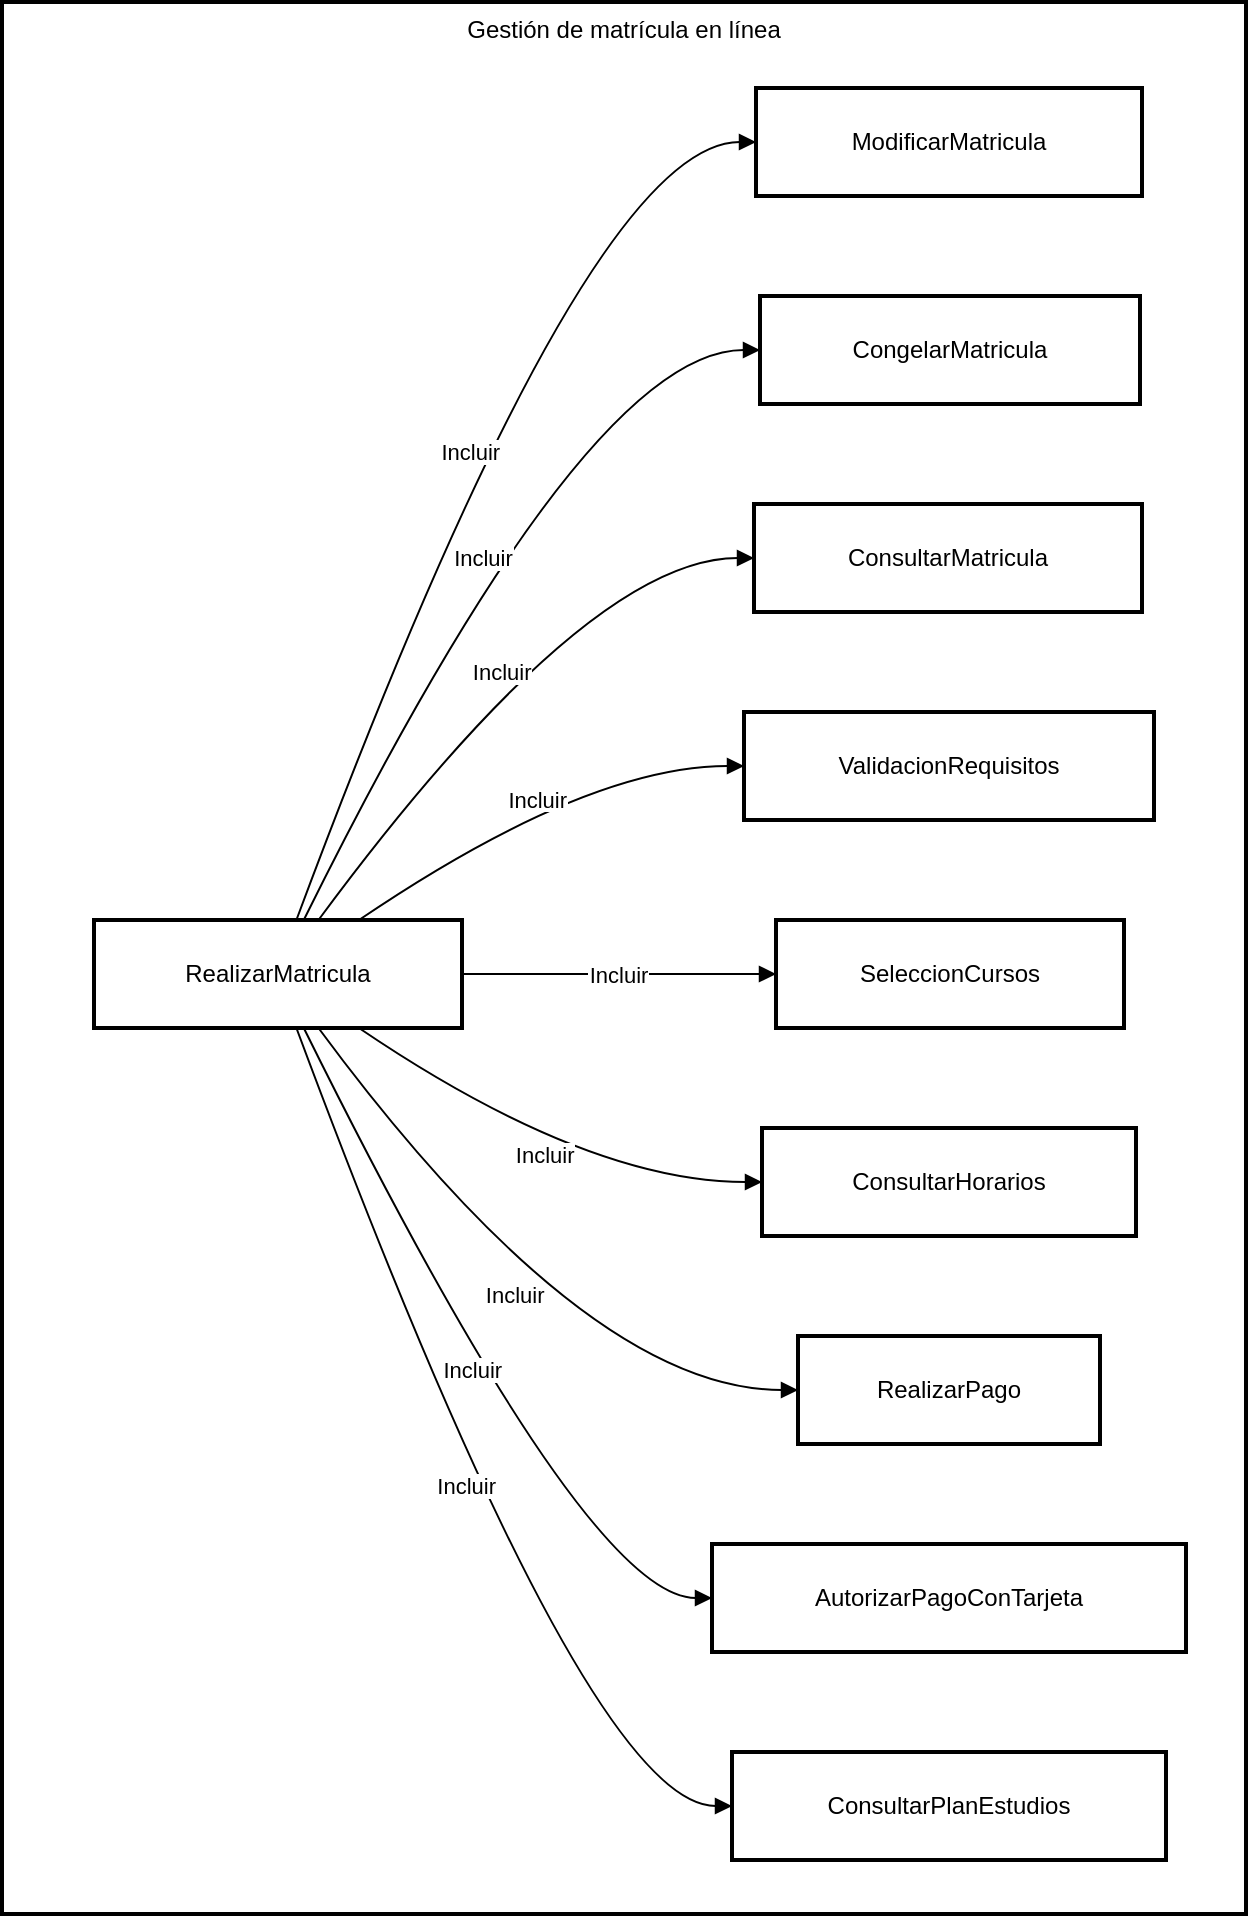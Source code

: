 <mxfile version="26.0.15">
  <diagram name="Página-1" id="yUm7cyZjzJOK88uokyaL">
    <mxGraphModel>
      <root>
        <mxCell id="0" />
        <mxCell id="1" parent="0" />
        <mxCell id="2" value="Gestión de matrícula en línea" style="whiteSpace=wrap;strokeWidth=2;verticalAlign=top;" vertex="1" parent="1">
          <mxGeometry x="8" y="8" width="622" height="956" as="geometry" />
        </mxCell>
        <mxCell id="3" value="RealizarMatricula" style="whiteSpace=wrap;strokeWidth=2;" vertex="1" parent="2">
          <mxGeometry x="46" y="459" width="184" height="54" as="geometry" />
        </mxCell>
        <mxCell id="4" value="ModificarMatricula" style="whiteSpace=wrap;strokeWidth=2;" vertex="1" parent="2">
          <mxGeometry x="377" y="43" width="193" height="54" as="geometry" />
        </mxCell>
        <mxCell id="5" value="CongelarMatricula" style="whiteSpace=wrap;strokeWidth=2;" vertex="1" parent="2">
          <mxGeometry x="379" y="147" width="190" height="54" as="geometry" />
        </mxCell>
        <mxCell id="6" value="ConsultarMatricula" style="whiteSpace=wrap;strokeWidth=2;" vertex="1" parent="2">
          <mxGeometry x="376" y="251" width="194" height="54" as="geometry" />
        </mxCell>
        <mxCell id="7" value="ValidacionRequisitos" style="whiteSpace=wrap;strokeWidth=2;" vertex="1" parent="2">
          <mxGeometry x="371" y="355" width="205" height="54" as="geometry" />
        </mxCell>
        <mxCell id="8" value="SeleccionCursos" style="whiteSpace=wrap;strokeWidth=2;" vertex="1" parent="2">
          <mxGeometry x="387" y="459" width="174" height="54" as="geometry" />
        </mxCell>
        <mxCell id="9" value="ConsultarHorarios" style="whiteSpace=wrap;strokeWidth=2;" vertex="1" parent="2">
          <mxGeometry x="380" y="563" width="187" height="54" as="geometry" />
        </mxCell>
        <mxCell id="10" value="RealizarPago" style="whiteSpace=wrap;strokeWidth=2;" vertex="1" parent="2">
          <mxGeometry x="398" y="667" width="151" height="54" as="geometry" />
        </mxCell>
        <mxCell id="11" value="AutorizarPagoConTarjeta" style="whiteSpace=wrap;strokeWidth=2;" vertex="1" parent="2">
          <mxGeometry x="355" y="771" width="237" height="54" as="geometry" />
        </mxCell>
        <mxCell id="12" value="ConsultarPlanEstudios" style="whiteSpace=wrap;strokeWidth=2;" vertex="1" parent="2">
          <mxGeometry x="365" y="875" width="217" height="54" as="geometry" />
        </mxCell>
        <mxCell id="13" value="Incluir" style="curved=1;startArrow=none;endArrow=block;exitX=0.55;exitY=0;entryX=0;entryY=0.5;" edge="1" parent="2" source="3" target="4">
          <mxGeometry relative="1" as="geometry">
            <Array as="points">
              <mxPoint x="292" y="70" />
            </Array>
          </mxGeometry>
        </mxCell>
        <mxCell id="14" value="Incluir" style="curved=1;startArrow=none;endArrow=block;exitX=0.57;exitY=0;entryX=0;entryY=0.5;" edge="1" parent="2" source="3" target="5">
          <mxGeometry relative="1" as="geometry">
            <Array as="points">
              <mxPoint x="292" y="174" />
            </Array>
          </mxGeometry>
        </mxCell>
        <mxCell id="15" value="Incluir" style="curved=1;startArrow=none;endArrow=block;exitX=0.61;exitY=0;entryX=0;entryY=0.5;" edge="1" parent="2" source="3" target="6">
          <mxGeometry relative="1" as="geometry">
            <Array as="points">
              <mxPoint x="292" y="278" />
            </Array>
          </mxGeometry>
        </mxCell>
        <mxCell id="16" value="Incluir" style="curved=1;startArrow=none;endArrow=block;exitX=0.72;exitY=0;entryX=0;entryY=0.5;" edge="1" parent="2" source="3" target="7">
          <mxGeometry relative="1" as="geometry">
            <Array as="points">
              <mxPoint x="292" y="382" />
            </Array>
          </mxGeometry>
        </mxCell>
        <mxCell id="17" value="Incluir" style="curved=1;startArrow=none;endArrow=block;exitX=1;exitY=0.5;entryX=0;entryY=0.5;" edge="1" parent="2" source="3" target="8">
          <mxGeometry relative="1" as="geometry">
            <Array as="points" />
          </mxGeometry>
        </mxCell>
        <mxCell id="18" value="Incluir" style="curved=1;startArrow=none;endArrow=block;exitX=0.72;exitY=1;entryX=0;entryY=0.5;" edge="1" parent="2" source="3" target="9">
          <mxGeometry relative="1" as="geometry">
            <Array as="points">
              <mxPoint x="292" y="590" />
            </Array>
          </mxGeometry>
        </mxCell>
        <mxCell id="19" value="Incluir" style="curved=1;startArrow=none;endArrow=block;exitX=0.61;exitY=1;entryX=0;entryY=0.5;" edge="1" parent="2" source="3" target="10">
          <mxGeometry relative="1" as="geometry">
            <Array as="points">
              <mxPoint x="292" y="694" />
            </Array>
          </mxGeometry>
        </mxCell>
        <mxCell id="20" value="Incluir" style="curved=1;startArrow=none;endArrow=block;exitX=0.57;exitY=1;entryX=0;entryY=0.5;" edge="1" parent="2" source="3" target="11">
          <mxGeometry relative="1" as="geometry">
            <Array as="points">
              <mxPoint x="292" y="798" />
            </Array>
          </mxGeometry>
        </mxCell>
        <mxCell id="21" value="Incluir" style="curved=1;startArrow=none;endArrow=block;exitX=0.55;exitY=1;entryX=0;entryY=0.5;" edge="1" parent="2" source="3" target="12">
          <mxGeometry relative="1" as="geometry">
            <Array as="points">
              <mxPoint x="292" y="902" />
            </Array>
          </mxGeometry>
        </mxCell>
      </root>
    </mxGraphModel>
  </diagram>
</mxfile>
